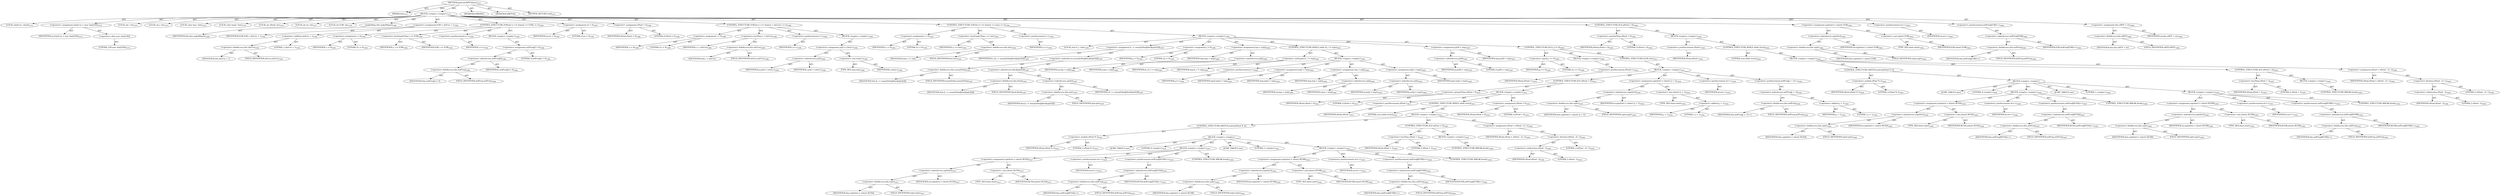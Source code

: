 digraph "generateMTFValues" {  
"111669149729" [label = <(METHOD,generateMTFValues)<SUB>1571</SUB>> ]
"115964117008" [label = <(PARAM,this)<SUB>1571</SUB>> ]
"25769804027" [label = <(BLOCK,&lt;empty&gt;,&lt;empty&gt;)<SUB>1571</SUB>> ]
"94489280636" [label = <(LOCAL,char[] yy: char[])<SUB>1572</SUB>> ]
"30064773012" [label = <(&lt;operator&gt;.assignment,char[] yy = new char[256])<SUB>1572</SUB>> ]
"68719478467" [label = <(IDENTIFIER,yy,char[] yy = new char[256])<SUB>1572</SUB>> ]
"30064773013" [label = <(&lt;operator&gt;.alloc,new char[256])> ]
"90194313705" [label = <(LITERAL,256,new char[256])<SUB>1572</SUB>> ]
"94489280637" [label = <(LOCAL,int i: int)<SUB>1573</SUB>> ]
"94489280638" [label = <(LOCAL,int j: int)<SUB>1573</SUB>> ]
"94489280639" [label = <(LOCAL,char tmp: char)<SUB>1574</SUB>> ]
"94489280640" [label = <(LOCAL,char tmp2: char)<SUB>1575</SUB>> ]
"94489280641" [label = <(LOCAL,int zPend: int)<SUB>1576</SUB>> ]
"94489280642" [label = <(LOCAL,int wr: int)<SUB>1577</SUB>> ]
"94489280643" [label = <(LOCAL,int EOB: int)<SUB>1578</SUB>> ]
"30064773014" [label = <(makeMaps,this.makeMaps())<SUB>1580</SUB>> ]
"68719476801" [label = <(IDENTIFIER,this,this.makeMaps())<SUB>1580</SUB>> ]
"30064773015" [label = <(&lt;operator&gt;.assignment,EOB = nInUse + 1)<SUB>1581</SUB>> ]
"68719478468" [label = <(IDENTIFIER,EOB,EOB = nInUse + 1)<SUB>1581</SUB>> ]
"30064773016" [label = <(&lt;operator&gt;.addition,nInUse + 1)<SUB>1581</SUB>> ]
"30064773017" [label = <(&lt;operator&gt;.fieldAccess,this.nInUse)<SUB>1581</SUB>> ]
"68719478469" [label = <(IDENTIFIER,this,nInUse + 1)> ]
"55834575233" [label = <(FIELD_IDENTIFIER,nInUse,nInUse)<SUB>1581</SUB>> ]
"90194313706" [label = <(LITERAL,1,nInUse + 1)<SUB>1581</SUB>> ]
"47244640489" [label = <(CONTROL_STRUCTURE,FOR,for (i = 0; Some(i &lt;= EOB); i++))<SUB>1583</SUB>> ]
"30064773018" [label = <(&lt;operator&gt;.assignment,i = 0)<SUB>1583</SUB>> ]
"68719478470" [label = <(IDENTIFIER,i,i = 0)<SUB>1583</SUB>> ]
"90194313707" [label = <(LITERAL,0,i = 0)<SUB>1583</SUB>> ]
"30064773019" [label = <(&lt;operator&gt;.lessEqualsThan,i &lt;= EOB)<SUB>1583</SUB>> ]
"68719478471" [label = <(IDENTIFIER,i,i &lt;= EOB)<SUB>1583</SUB>> ]
"68719478472" [label = <(IDENTIFIER,EOB,i &lt;= EOB)<SUB>1583</SUB>> ]
"30064773020" [label = <(&lt;operator&gt;.postIncrement,i++)<SUB>1583</SUB>> ]
"68719478473" [label = <(IDENTIFIER,i,i++)<SUB>1583</SUB>> ]
"25769804028" [label = <(BLOCK,&lt;empty&gt;,&lt;empty&gt;)<SUB>1583</SUB>> ]
"30064773021" [label = <(&lt;operator&gt;.assignment,mtfFreq[i] = 0)<SUB>1584</SUB>> ]
"30064773022" [label = <(&lt;operator&gt;.indexAccess,mtfFreq[i])<SUB>1584</SUB>> ]
"30064773023" [label = <(&lt;operator&gt;.fieldAccess,this.mtfFreq)<SUB>1584</SUB>> ]
"68719478474" [label = <(IDENTIFIER,this,mtfFreq[i] = 0)> ]
"55834575234" [label = <(FIELD_IDENTIFIER,mtfFreq,mtfFreq)<SUB>1584</SUB>> ]
"68719478475" [label = <(IDENTIFIER,i,mtfFreq[i] = 0)<SUB>1584</SUB>> ]
"90194313708" [label = <(LITERAL,0,mtfFreq[i] = 0)<SUB>1584</SUB>> ]
"30064773024" [label = <(&lt;operator&gt;.assignment,wr = 0)<SUB>1587</SUB>> ]
"68719478476" [label = <(IDENTIFIER,wr,wr = 0)<SUB>1587</SUB>> ]
"90194313709" [label = <(LITERAL,0,wr = 0)<SUB>1587</SUB>> ]
"30064773025" [label = <(&lt;operator&gt;.assignment,zPend = 0)<SUB>1588</SUB>> ]
"68719478477" [label = <(IDENTIFIER,zPend,zPend = 0)<SUB>1588</SUB>> ]
"90194313710" [label = <(LITERAL,0,zPend = 0)<SUB>1588</SUB>> ]
"47244640490" [label = <(CONTROL_STRUCTURE,FOR,for (i = 0; Some(i &lt; nInUse); i++))<SUB>1589</SUB>> ]
"30064773026" [label = <(&lt;operator&gt;.assignment,i = 0)<SUB>1589</SUB>> ]
"68719478478" [label = <(IDENTIFIER,i,i = 0)<SUB>1589</SUB>> ]
"90194313711" [label = <(LITERAL,0,i = 0)<SUB>1589</SUB>> ]
"30064773027" [label = <(&lt;operator&gt;.lessThan,i &lt; nInUse)<SUB>1589</SUB>> ]
"68719478479" [label = <(IDENTIFIER,i,i &lt; nInUse)<SUB>1589</SUB>> ]
"30064773028" [label = <(&lt;operator&gt;.fieldAccess,this.nInUse)<SUB>1589</SUB>> ]
"68719478480" [label = <(IDENTIFIER,this,i &lt; nInUse)> ]
"55834575235" [label = <(FIELD_IDENTIFIER,nInUse,nInUse)<SUB>1589</SUB>> ]
"30064773029" [label = <(&lt;operator&gt;.postIncrement,i++)<SUB>1589</SUB>> ]
"68719478481" [label = <(IDENTIFIER,i,i++)<SUB>1589</SUB>> ]
"25769804029" [label = <(BLOCK,&lt;empty&gt;,&lt;empty&gt;)<SUB>1589</SUB>> ]
"30064773030" [label = <(&lt;operator&gt;.assignment,yy[i] = (char) i)<SUB>1590</SUB>> ]
"30064773031" [label = <(&lt;operator&gt;.indexAccess,yy[i])<SUB>1590</SUB>> ]
"68719478482" [label = <(IDENTIFIER,yy,yy[i] = (char) i)<SUB>1590</SUB>> ]
"68719478483" [label = <(IDENTIFIER,i,yy[i] = (char) i)<SUB>1590</SUB>> ]
"30064773032" [label = <(&lt;operator&gt;.cast,(char) i)<SUB>1590</SUB>> ]
"180388626476" [label = <(TYPE_REF,char,char)<SUB>1590</SUB>> ]
"68719478484" [label = <(IDENTIFIER,i,(char) i)<SUB>1590</SUB>> ]
"47244640491" [label = <(CONTROL_STRUCTURE,FOR,for (i = 0; Some(i &lt;= last); i++))<SUB>1594</SUB>> ]
"30064773033" [label = <(&lt;operator&gt;.assignment,i = 0)<SUB>1594</SUB>> ]
"68719478485" [label = <(IDENTIFIER,i,i = 0)<SUB>1594</SUB>> ]
"90194313712" [label = <(LITERAL,0,i = 0)<SUB>1594</SUB>> ]
"30064773034" [label = <(&lt;operator&gt;.lessEqualsThan,i &lt;= last)<SUB>1594</SUB>> ]
"68719478486" [label = <(IDENTIFIER,i,i &lt;= last)<SUB>1594</SUB>> ]
"30064773035" [label = <(&lt;operator&gt;.fieldAccess,this.last)<SUB>1594</SUB>> ]
"68719478487" [label = <(IDENTIFIER,this,i &lt;= last)> ]
"55834575236" [label = <(FIELD_IDENTIFIER,last,last)<SUB>1594</SUB>> ]
"30064773036" [label = <(&lt;operator&gt;.postIncrement,i++)<SUB>1594</SUB>> ]
"68719478488" [label = <(IDENTIFIER,i,i++)<SUB>1594</SUB>> ]
"25769804030" [label = <(BLOCK,&lt;empty&gt;,&lt;empty&gt;)<SUB>1594</SUB>> ]
"94489280644" [label = <(LOCAL,char ll_i: char)<SUB>1595</SUB>> ]
"30064773037" [label = <(&lt;operator&gt;.assignment,ll_i = unseqToSeq[block[zptr[i]]])<SUB>1597</SUB>> ]
"68719478489" [label = <(IDENTIFIER,ll_i,ll_i = unseqToSeq[block[zptr[i]]])<SUB>1597</SUB>> ]
"30064773038" [label = <(&lt;operator&gt;.indexAccess,unseqToSeq[block[zptr[i]]])<SUB>1597</SUB>> ]
"30064773039" [label = <(&lt;operator&gt;.fieldAccess,this.unseqToSeq)<SUB>1597</SUB>> ]
"68719478490" [label = <(IDENTIFIER,this,ll_i = unseqToSeq[block[zptr[i]]])> ]
"55834575237" [label = <(FIELD_IDENTIFIER,unseqToSeq,unseqToSeq)<SUB>1597</SUB>> ]
"30064773040" [label = <(&lt;operator&gt;.indexAccess,block[zptr[i]])<SUB>1597</SUB>> ]
"30064773041" [label = <(&lt;operator&gt;.fieldAccess,this.block)<SUB>1597</SUB>> ]
"68719478491" [label = <(IDENTIFIER,this,ll_i = unseqToSeq[block[zptr[i]]])> ]
"55834575238" [label = <(FIELD_IDENTIFIER,block,block)<SUB>1597</SUB>> ]
"30064773042" [label = <(&lt;operator&gt;.indexAccess,zptr[i])<SUB>1597</SUB>> ]
"30064773043" [label = <(&lt;operator&gt;.fieldAccess,this.zptr)<SUB>1597</SUB>> ]
"68719478492" [label = <(IDENTIFIER,this,ll_i = unseqToSeq[block[zptr[i]]])> ]
"55834575239" [label = <(FIELD_IDENTIFIER,zptr,zptr)<SUB>1597</SUB>> ]
"68719478493" [label = <(IDENTIFIER,i,ll_i = unseqToSeq[block[zptr[i]]])<SUB>1597</SUB>> ]
"30064773044" [label = <(&lt;operator&gt;.assignment,j = 0)<SUB>1599</SUB>> ]
"68719478494" [label = <(IDENTIFIER,j,j = 0)<SUB>1599</SUB>> ]
"90194313713" [label = <(LITERAL,0,j = 0)<SUB>1599</SUB>> ]
"30064773045" [label = <(&lt;operator&gt;.assignment,tmp = yy[j])<SUB>1600</SUB>> ]
"68719478495" [label = <(IDENTIFIER,tmp,tmp = yy[j])<SUB>1600</SUB>> ]
"30064773046" [label = <(&lt;operator&gt;.indexAccess,yy[j])<SUB>1600</SUB>> ]
"68719478496" [label = <(IDENTIFIER,yy,tmp = yy[j])<SUB>1600</SUB>> ]
"68719478497" [label = <(IDENTIFIER,j,tmp = yy[j])<SUB>1600</SUB>> ]
"47244640492" [label = <(CONTROL_STRUCTURE,WHILE,while (ll_i != tmp))<SUB>1601</SUB>> ]
"30064773047" [label = <(&lt;operator&gt;.notEquals,ll_i != tmp)<SUB>1601</SUB>> ]
"68719478498" [label = <(IDENTIFIER,ll_i,ll_i != tmp)<SUB>1601</SUB>> ]
"68719478499" [label = <(IDENTIFIER,tmp,ll_i != tmp)<SUB>1601</SUB>> ]
"25769804031" [label = <(BLOCK,&lt;empty&gt;,&lt;empty&gt;)<SUB>1601</SUB>> ]
"30064773048" [label = <(&lt;operator&gt;.postIncrement,j++)<SUB>1602</SUB>> ]
"68719478500" [label = <(IDENTIFIER,j,j++)<SUB>1602</SUB>> ]
"30064773049" [label = <(&lt;operator&gt;.assignment,tmp2 = tmp)<SUB>1603</SUB>> ]
"68719478501" [label = <(IDENTIFIER,tmp2,tmp2 = tmp)<SUB>1603</SUB>> ]
"68719478502" [label = <(IDENTIFIER,tmp,tmp2 = tmp)<SUB>1603</SUB>> ]
"30064773050" [label = <(&lt;operator&gt;.assignment,tmp = yy[j])<SUB>1604</SUB>> ]
"68719478503" [label = <(IDENTIFIER,tmp,tmp = yy[j])<SUB>1604</SUB>> ]
"30064773051" [label = <(&lt;operator&gt;.indexAccess,yy[j])<SUB>1604</SUB>> ]
"68719478504" [label = <(IDENTIFIER,yy,tmp = yy[j])<SUB>1604</SUB>> ]
"68719478505" [label = <(IDENTIFIER,j,tmp = yy[j])<SUB>1604</SUB>> ]
"30064773052" [label = <(&lt;operator&gt;.assignment,yy[j] = tmp2)<SUB>1605</SUB>> ]
"30064773053" [label = <(&lt;operator&gt;.indexAccess,yy[j])<SUB>1605</SUB>> ]
"68719478506" [label = <(IDENTIFIER,yy,yy[j] = tmp2)<SUB>1605</SUB>> ]
"68719478507" [label = <(IDENTIFIER,j,yy[j] = tmp2)<SUB>1605</SUB>> ]
"68719478508" [label = <(IDENTIFIER,tmp2,yy[j] = tmp2)<SUB>1605</SUB>> ]
"30064773054" [label = <(&lt;operator&gt;.assignment,yy[0] = tmp)<SUB>1607</SUB>> ]
"30064773055" [label = <(&lt;operator&gt;.indexAccess,yy[0])<SUB>1607</SUB>> ]
"68719478509" [label = <(IDENTIFIER,yy,yy[0] = tmp)<SUB>1607</SUB>> ]
"90194313714" [label = <(LITERAL,0,yy[0] = tmp)<SUB>1607</SUB>> ]
"68719478510" [label = <(IDENTIFIER,tmp,yy[0] = tmp)<SUB>1607</SUB>> ]
"47244640493" [label = <(CONTROL_STRUCTURE,IF,if (j == 0))<SUB>1609</SUB>> ]
"30064773056" [label = <(&lt;operator&gt;.equals,j == 0)<SUB>1609</SUB>> ]
"68719478511" [label = <(IDENTIFIER,j,j == 0)<SUB>1609</SUB>> ]
"90194313715" [label = <(LITERAL,0,j == 0)<SUB>1609</SUB>> ]
"25769804032" [label = <(BLOCK,&lt;empty&gt;,&lt;empty&gt;)<SUB>1609</SUB>> ]
"30064773057" [label = <(&lt;operator&gt;.postIncrement,zPend++)<SUB>1610</SUB>> ]
"68719478512" [label = <(IDENTIFIER,zPend,zPend++)<SUB>1610</SUB>> ]
"47244640494" [label = <(CONTROL_STRUCTURE,ELSE,else)<SUB>1611</SUB>> ]
"25769804033" [label = <(BLOCK,&lt;empty&gt;,&lt;empty&gt;)<SUB>1611</SUB>> ]
"47244640495" [label = <(CONTROL_STRUCTURE,IF,if (zPend &gt; 0))<SUB>1612</SUB>> ]
"30064773058" [label = <(&lt;operator&gt;.greaterThan,zPend &gt; 0)<SUB>1612</SUB>> ]
"68719478513" [label = <(IDENTIFIER,zPend,zPend &gt; 0)<SUB>1612</SUB>> ]
"90194313716" [label = <(LITERAL,0,zPend &gt; 0)<SUB>1612</SUB>> ]
"25769804034" [label = <(BLOCK,&lt;empty&gt;,&lt;empty&gt;)<SUB>1612</SUB>> ]
"30064773059" [label = <(&lt;operator&gt;.postDecrement,zPend--)<SUB>1613</SUB>> ]
"68719478514" [label = <(IDENTIFIER,zPend,zPend--)<SUB>1613</SUB>> ]
"47244640496" [label = <(CONTROL_STRUCTURE,WHILE,while (true))<SUB>1614</SUB>> ]
"90194313717" [label = <(LITERAL,true,while (true))<SUB>1614</SUB>> ]
"25769804035" [label = <(BLOCK,&lt;empty&gt;,&lt;empty&gt;)<SUB>1614</SUB>> ]
"47244640497" [label = <(CONTROL_STRUCTURE,SWITCH,switch(zPend % 2))> ]
"30064773060" [label = <(&lt;operator&gt;.modulo,zPend % 2)<SUB>1615</SUB>> ]
"68719478515" [label = <(IDENTIFIER,zPend,zPend % 2)<SUB>1615</SUB>> ]
"90194313718" [label = <(LITERAL,2,zPend % 2)<SUB>1615</SUB>> ]
"25769804036" [label = <(BLOCK,&lt;empty&gt;,&lt;empty&gt;)> ]
"81604378628" [label = <(JUMP_TARGET,case)> ]
"90194313719" [label = <(LITERAL,0,&lt;empty&gt;)<SUB>1616</SUB>> ]
"25769804037" [label = <(BLOCK,&lt;empty&gt;,&lt;empty&gt;)<SUB>1617</SUB>> ]
"30064773061" [label = <(&lt;operator&gt;.assignment,szptr[wr] = (short) RUNA)<SUB>1617</SUB>> ]
"30064773062" [label = <(&lt;operator&gt;.indexAccess,szptr[wr])<SUB>1617</SUB>> ]
"30064773063" [label = <(&lt;operator&gt;.fieldAccess,this.szptr)<SUB>1617</SUB>> ]
"68719478516" [label = <(IDENTIFIER,this,szptr[wr] = (short) RUNA)> ]
"55834575240" [label = <(FIELD_IDENTIFIER,szptr,szptr)<SUB>1617</SUB>> ]
"68719478517" [label = <(IDENTIFIER,wr,szptr[wr] = (short) RUNA)<SUB>1617</SUB>> ]
"30064773064" [label = <(&lt;operator&gt;.cast,(short) RUNA)<SUB>1617</SUB>> ]
"180388626477" [label = <(TYPE_REF,short,short)<SUB>1617</SUB>> ]
"68719478518" [label = <(IDENTIFIER,RUNA,(short) RUNA)<SUB>1617</SUB>> ]
"30064773065" [label = <(&lt;operator&gt;.postIncrement,wr++)<SUB>1618</SUB>> ]
"68719478519" [label = <(IDENTIFIER,wr,wr++)<SUB>1618</SUB>> ]
"30064773066" [label = <(&lt;operator&gt;.postIncrement,mtfFreq[RUNA]++)<SUB>1619</SUB>> ]
"30064773067" [label = <(&lt;operator&gt;.indexAccess,mtfFreq[RUNA])<SUB>1619</SUB>> ]
"30064773068" [label = <(&lt;operator&gt;.fieldAccess,this.mtfFreq)<SUB>1619</SUB>> ]
"68719478520" [label = <(IDENTIFIER,this,mtfFreq[RUNA]++)> ]
"55834575241" [label = <(FIELD_IDENTIFIER,mtfFreq,mtfFreq)<SUB>1619</SUB>> ]
"68719478521" [label = <(IDENTIFIER,RUNA,mtfFreq[RUNA]++)<SUB>1619</SUB>> ]
"47244640498" [label = <(CONTROL_STRUCTURE,BREAK,break;)<SUB>1620</SUB>> ]
"81604378629" [label = <(JUMP_TARGET,case)> ]
"90194313720" [label = <(LITERAL,1,&lt;empty&gt;)<SUB>1621</SUB>> ]
"25769804038" [label = <(BLOCK,&lt;empty&gt;,&lt;empty&gt;)<SUB>1622</SUB>> ]
"30064773069" [label = <(&lt;operator&gt;.assignment,szptr[wr] = (short) RUNB)<SUB>1622</SUB>> ]
"30064773070" [label = <(&lt;operator&gt;.indexAccess,szptr[wr])<SUB>1622</SUB>> ]
"30064773071" [label = <(&lt;operator&gt;.fieldAccess,this.szptr)<SUB>1622</SUB>> ]
"68719478522" [label = <(IDENTIFIER,this,szptr[wr] = (short) RUNB)> ]
"55834575242" [label = <(FIELD_IDENTIFIER,szptr,szptr)<SUB>1622</SUB>> ]
"68719478523" [label = <(IDENTIFIER,wr,szptr[wr] = (short) RUNB)<SUB>1622</SUB>> ]
"30064773072" [label = <(&lt;operator&gt;.cast,(short) RUNB)<SUB>1622</SUB>> ]
"180388626478" [label = <(TYPE_REF,short,short)<SUB>1622</SUB>> ]
"68719478524" [label = <(IDENTIFIER,RUNB,(short) RUNB)<SUB>1622</SUB>> ]
"30064773073" [label = <(&lt;operator&gt;.postIncrement,wr++)<SUB>1623</SUB>> ]
"68719478525" [label = <(IDENTIFIER,wr,wr++)<SUB>1623</SUB>> ]
"30064773074" [label = <(&lt;operator&gt;.postIncrement,mtfFreq[RUNB]++)<SUB>1624</SUB>> ]
"30064773075" [label = <(&lt;operator&gt;.indexAccess,mtfFreq[RUNB])<SUB>1624</SUB>> ]
"30064773076" [label = <(&lt;operator&gt;.fieldAccess,this.mtfFreq)<SUB>1624</SUB>> ]
"68719478526" [label = <(IDENTIFIER,this,mtfFreq[RUNB]++)> ]
"55834575243" [label = <(FIELD_IDENTIFIER,mtfFreq,mtfFreq)<SUB>1624</SUB>> ]
"68719478527" [label = <(IDENTIFIER,RUNB,mtfFreq[RUNB]++)<SUB>1624</SUB>> ]
"47244640499" [label = <(CONTROL_STRUCTURE,BREAK,break;)<SUB>1625</SUB>> ]
"47244640500" [label = <(CONTROL_STRUCTURE,IF,if (zPend &lt; 2))<SUB>1627</SUB>> ]
"30064773077" [label = <(&lt;operator&gt;.lessThan,zPend &lt; 2)<SUB>1627</SUB>> ]
"68719478528" [label = <(IDENTIFIER,zPend,zPend &lt; 2)<SUB>1627</SUB>> ]
"90194313721" [label = <(LITERAL,2,zPend &lt; 2)<SUB>1627</SUB>> ]
"25769804039" [label = <(BLOCK,&lt;empty&gt;,&lt;empty&gt;)<SUB>1627</SUB>> ]
"47244640501" [label = <(CONTROL_STRUCTURE,BREAK,break;)<SUB>1628</SUB>> ]
"30064773078" [label = <(&lt;operator&gt;.assignment,zPend = (zPend - 2) / 2)<SUB>1630</SUB>> ]
"68719478529" [label = <(IDENTIFIER,zPend,zPend = (zPend - 2) / 2)<SUB>1630</SUB>> ]
"30064773079" [label = <(&lt;operator&gt;.division,(zPend - 2) / 2)<SUB>1630</SUB>> ]
"30064773080" [label = <(&lt;operator&gt;.subtraction,zPend - 2)<SUB>1630</SUB>> ]
"68719478530" [label = <(IDENTIFIER,zPend,zPend - 2)<SUB>1630</SUB>> ]
"90194313722" [label = <(LITERAL,2,zPend - 2)<SUB>1630</SUB>> ]
"90194313723" [label = <(LITERAL,2,(zPend - 2) / 2)<SUB>1630</SUB>> ]
"30064773081" [label = <(&lt;operator&gt;.assignment,zPend = 0)<SUB>1632</SUB>> ]
"68719478531" [label = <(IDENTIFIER,zPend,zPend = 0)<SUB>1632</SUB>> ]
"90194313724" [label = <(LITERAL,0,zPend = 0)<SUB>1632</SUB>> ]
"30064773082" [label = <(&lt;operator&gt;.assignment,szptr[wr] = (short) (j + 1))<SUB>1634</SUB>> ]
"30064773083" [label = <(&lt;operator&gt;.indexAccess,szptr[wr])<SUB>1634</SUB>> ]
"30064773084" [label = <(&lt;operator&gt;.fieldAccess,this.szptr)<SUB>1634</SUB>> ]
"68719478532" [label = <(IDENTIFIER,this,szptr[wr] = (short) (j + 1))> ]
"55834575244" [label = <(FIELD_IDENTIFIER,szptr,szptr)<SUB>1634</SUB>> ]
"68719478533" [label = <(IDENTIFIER,wr,szptr[wr] = (short) (j + 1))<SUB>1634</SUB>> ]
"30064773085" [label = <(&lt;operator&gt;.cast,(short) (j + 1))<SUB>1634</SUB>> ]
"180388626479" [label = <(TYPE_REF,short,short)<SUB>1634</SUB>> ]
"30064773086" [label = <(&lt;operator&gt;.addition,j + 1)<SUB>1634</SUB>> ]
"68719478534" [label = <(IDENTIFIER,j,j + 1)<SUB>1634</SUB>> ]
"90194313725" [label = <(LITERAL,1,j + 1)<SUB>1634</SUB>> ]
"30064773087" [label = <(&lt;operator&gt;.postIncrement,wr++)<SUB>1635</SUB>> ]
"68719478535" [label = <(IDENTIFIER,wr,wr++)<SUB>1635</SUB>> ]
"30064773088" [label = <(&lt;operator&gt;.postIncrement,mtfFreq[j + 1]++)<SUB>1636</SUB>> ]
"30064773089" [label = <(&lt;operator&gt;.indexAccess,mtfFreq[j + 1])<SUB>1636</SUB>> ]
"30064773090" [label = <(&lt;operator&gt;.fieldAccess,this.mtfFreq)<SUB>1636</SUB>> ]
"68719478536" [label = <(IDENTIFIER,this,mtfFreq[j + 1]++)> ]
"55834575245" [label = <(FIELD_IDENTIFIER,mtfFreq,mtfFreq)<SUB>1636</SUB>> ]
"30064773091" [label = <(&lt;operator&gt;.addition,j + 1)<SUB>1636</SUB>> ]
"68719478537" [label = <(IDENTIFIER,j,j + 1)<SUB>1636</SUB>> ]
"90194313726" [label = <(LITERAL,1,j + 1)<SUB>1636</SUB>> ]
"47244640502" [label = <(CONTROL_STRUCTURE,IF,if (zPend &gt; 0))<SUB>1640</SUB>> ]
"30064773092" [label = <(&lt;operator&gt;.greaterThan,zPend &gt; 0)<SUB>1640</SUB>> ]
"68719478538" [label = <(IDENTIFIER,zPend,zPend &gt; 0)<SUB>1640</SUB>> ]
"90194313727" [label = <(LITERAL,0,zPend &gt; 0)<SUB>1640</SUB>> ]
"25769804040" [label = <(BLOCK,&lt;empty&gt;,&lt;empty&gt;)<SUB>1640</SUB>> ]
"30064773093" [label = <(&lt;operator&gt;.postDecrement,zPend--)<SUB>1641</SUB>> ]
"68719478539" [label = <(IDENTIFIER,zPend,zPend--)<SUB>1641</SUB>> ]
"47244640503" [label = <(CONTROL_STRUCTURE,WHILE,while (true))<SUB>1642</SUB>> ]
"90194313728" [label = <(LITERAL,true,while (true))<SUB>1642</SUB>> ]
"25769804041" [label = <(BLOCK,&lt;empty&gt;,&lt;empty&gt;)<SUB>1642</SUB>> ]
"47244640504" [label = <(CONTROL_STRUCTURE,SWITCH,switch(zPend % 2))> ]
"30064773094" [label = <(&lt;operator&gt;.modulo,zPend % 2)<SUB>1643</SUB>> ]
"68719478540" [label = <(IDENTIFIER,zPend,zPend % 2)<SUB>1643</SUB>> ]
"90194313729" [label = <(LITERAL,2,zPend % 2)<SUB>1643</SUB>> ]
"25769804042" [label = <(BLOCK,&lt;empty&gt;,&lt;empty&gt;)> ]
"81604378630" [label = <(JUMP_TARGET,case)> ]
"90194313730" [label = <(LITERAL,0,&lt;empty&gt;)<SUB>1644</SUB>> ]
"25769804043" [label = <(BLOCK,&lt;empty&gt;,&lt;empty&gt;)<SUB>1645</SUB>> ]
"30064773095" [label = <(&lt;operator&gt;.assignment,szptr[wr] = (short) RUNA)<SUB>1645</SUB>> ]
"30064773096" [label = <(&lt;operator&gt;.indexAccess,szptr[wr])<SUB>1645</SUB>> ]
"30064773097" [label = <(&lt;operator&gt;.fieldAccess,this.szptr)<SUB>1645</SUB>> ]
"68719478541" [label = <(IDENTIFIER,this,szptr[wr] = (short) RUNA)> ]
"55834575246" [label = <(FIELD_IDENTIFIER,szptr,szptr)<SUB>1645</SUB>> ]
"68719478542" [label = <(IDENTIFIER,wr,szptr[wr] = (short) RUNA)<SUB>1645</SUB>> ]
"30064773098" [label = <(&lt;operator&gt;.cast,(short) RUNA)<SUB>1645</SUB>> ]
"180388626480" [label = <(TYPE_REF,short,short)<SUB>1645</SUB>> ]
"68719478543" [label = <(IDENTIFIER,RUNA,(short) RUNA)<SUB>1645</SUB>> ]
"30064773099" [label = <(&lt;operator&gt;.postIncrement,wr++)<SUB>1646</SUB>> ]
"68719478544" [label = <(IDENTIFIER,wr,wr++)<SUB>1646</SUB>> ]
"30064773100" [label = <(&lt;operator&gt;.postIncrement,mtfFreq[RUNA]++)<SUB>1647</SUB>> ]
"30064773101" [label = <(&lt;operator&gt;.indexAccess,mtfFreq[RUNA])<SUB>1647</SUB>> ]
"30064773102" [label = <(&lt;operator&gt;.fieldAccess,this.mtfFreq)<SUB>1647</SUB>> ]
"68719478545" [label = <(IDENTIFIER,this,mtfFreq[RUNA]++)> ]
"55834575247" [label = <(FIELD_IDENTIFIER,mtfFreq,mtfFreq)<SUB>1647</SUB>> ]
"68719478546" [label = <(IDENTIFIER,RUNA,mtfFreq[RUNA]++)<SUB>1647</SUB>> ]
"47244640505" [label = <(CONTROL_STRUCTURE,BREAK,break;)<SUB>1648</SUB>> ]
"81604378631" [label = <(JUMP_TARGET,case)> ]
"90194313731" [label = <(LITERAL,1,&lt;empty&gt;)<SUB>1649</SUB>> ]
"25769804044" [label = <(BLOCK,&lt;empty&gt;,&lt;empty&gt;)<SUB>1650</SUB>> ]
"30064773103" [label = <(&lt;operator&gt;.assignment,szptr[wr] = (short) RUNB)<SUB>1650</SUB>> ]
"30064773104" [label = <(&lt;operator&gt;.indexAccess,szptr[wr])<SUB>1650</SUB>> ]
"30064773105" [label = <(&lt;operator&gt;.fieldAccess,this.szptr)<SUB>1650</SUB>> ]
"68719478547" [label = <(IDENTIFIER,this,szptr[wr] = (short) RUNB)> ]
"55834575248" [label = <(FIELD_IDENTIFIER,szptr,szptr)<SUB>1650</SUB>> ]
"68719478548" [label = <(IDENTIFIER,wr,szptr[wr] = (short) RUNB)<SUB>1650</SUB>> ]
"30064773106" [label = <(&lt;operator&gt;.cast,(short) RUNB)<SUB>1650</SUB>> ]
"180388626481" [label = <(TYPE_REF,short,short)<SUB>1650</SUB>> ]
"68719478549" [label = <(IDENTIFIER,RUNB,(short) RUNB)<SUB>1650</SUB>> ]
"30064773107" [label = <(&lt;operator&gt;.postIncrement,wr++)<SUB>1651</SUB>> ]
"68719478550" [label = <(IDENTIFIER,wr,wr++)<SUB>1651</SUB>> ]
"30064773108" [label = <(&lt;operator&gt;.postIncrement,mtfFreq[RUNB]++)<SUB>1652</SUB>> ]
"30064773109" [label = <(&lt;operator&gt;.indexAccess,mtfFreq[RUNB])<SUB>1652</SUB>> ]
"30064773110" [label = <(&lt;operator&gt;.fieldAccess,this.mtfFreq)<SUB>1652</SUB>> ]
"68719478551" [label = <(IDENTIFIER,this,mtfFreq[RUNB]++)> ]
"55834575249" [label = <(FIELD_IDENTIFIER,mtfFreq,mtfFreq)<SUB>1652</SUB>> ]
"68719478552" [label = <(IDENTIFIER,RUNB,mtfFreq[RUNB]++)<SUB>1652</SUB>> ]
"47244640506" [label = <(CONTROL_STRUCTURE,BREAK,break;)<SUB>1653</SUB>> ]
"47244640507" [label = <(CONTROL_STRUCTURE,IF,if (zPend &lt; 2))<SUB>1655</SUB>> ]
"30064773111" [label = <(&lt;operator&gt;.lessThan,zPend &lt; 2)<SUB>1655</SUB>> ]
"68719478553" [label = <(IDENTIFIER,zPend,zPend &lt; 2)<SUB>1655</SUB>> ]
"90194313732" [label = <(LITERAL,2,zPend &lt; 2)<SUB>1655</SUB>> ]
"25769804045" [label = <(BLOCK,&lt;empty&gt;,&lt;empty&gt;)<SUB>1655</SUB>> ]
"47244640508" [label = <(CONTROL_STRUCTURE,BREAK,break;)<SUB>1656</SUB>> ]
"30064773112" [label = <(&lt;operator&gt;.assignment,zPend = (zPend - 2) / 2)<SUB>1658</SUB>> ]
"68719478554" [label = <(IDENTIFIER,zPend,zPend = (zPend - 2) / 2)<SUB>1658</SUB>> ]
"30064773113" [label = <(&lt;operator&gt;.division,(zPend - 2) / 2)<SUB>1658</SUB>> ]
"30064773114" [label = <(&lt;operator&gt;.subtraction,zPend - 2)<SUB>1658</SUB>> ]
"68719478555" [label = <(IDENTIFIER,zPend,zPend - 2)<SUB>1658</SUB>> ]
"90194313733" [label = <(LITERAL,2,zPend - 2)<SUB>1658</SUB>> ]
"90194313734" [label = <(LITERAL,2,(zPend - 2) / 2)<SUB>1658</SUB>> ]
"30064773115" [label = <(&lt;operator&gt;.assignment,szptr[wr] = (short) EOB)<SUB>1662</SUB>> ]
"30064773116" [label = <(&lt;operator&gt;.indexAccess,szptr[wr])<SUB>1662</SUB>> ]
"30064773117" [label = <(&lt;operator&gt;.fieldAccess,this.szptr)<SUB>1662</SUB>> ]
"68719478556" [label = <(IDENTIFIER,this,szptr[wr] = (short) EOB)> ]
"55834575250" [label = <(FIELD_IDENTIFIER,szptr,szptr)<SUB>1662</SUB>> ]
"68719478557" [label = <(IDENTIFIER,wr,szptr[wr] = (short) EOB)<SUB>1662</SUB>> ]
"30064773118" [label = <(&lt;operator&gt;.cast,(short) EOB)<SUB>1662</SUB>> ]
"180388626482" [label = <(TYPE_REF,short,short)<SUB>1662</SUB>> ]
"68719478558" [label = <(IDENTIFIER,EOB,(short) EOB)<SUB>1662</SUB>> ]
"30064773119" [label = <(&lt;operator&gt;.postIncrement,wr++)<SUB>1663</SUB>> ]
"68719478559" [label = <(IDENTIFIER,wr,wr++)<SUB>1663</SUB>> ]
"30064773120" [label = <(&lt;operator&gt;.postIncrement,mtfFreq[EOB]++)<SUB>1664</SUB>> ]
"30064773121" [label = <(&lt;operator&gt;.indexAccess,mtfFreq[EOB])<SUB>1664</SUB>> ]
"30064773122" [label = <(&lt;operator&gt;.fieldAccess,this.mtfFreq)<SUB>1664</SUB>> ]
"68719478560" [label = <(IDENTIFIER,this,mtfFreq[EOB]++)> ]
"55834575251" [label = <(FIELD_IDENTIFIER,mtfFreq,mtfFreq)<SUB>1664</SUB>> ]
"68719478561" [label = <(IDENTIFIER,EOB,mtfFreq[EOB]++)<SUB>1664</SUB>> ]
"30064773123" [label = <(&lt;operator&gt;.assignment,this.nMTF = wr)<SUB>1666</SUB>> ]
"30064773124" [label = <(&lt;operator&gt;.fieldAccess,this.nMTF)<SUB>1666</SUB>> ]
"68719478562" [label = <(IDENTIFIER,this,this.nMTF = wr)> ]
"55834575252" [label = <(FIELD_IDENTIFIER,nMTF,nMTF)<SUB>1666</SUB>> ]
"68719478563" [label = <(IDENTIFIER,wr,this.nMTF = wr)<SUB>1666</SUB>> ]
"133143986282" [label = <(MODIFIER,PRIVATE)> ]
"133143986283" [label = <(MODIFIER,VIRTUAL)> ]
"128849018913" [label = <(METHOD_RETURN,void)<SUB>1571</SUB>> ]
  "111669149729" -> "115964117008"  [ label = "AST: "] 
  "111669149729" -> "25769804027"  [ label = "AST: "] 
  "111669149729" -> "133143986282"  [ label = "AST: "] 
  "111669149729" -> "133143986283"  [ label = "AST: "] 
  "111669149729" -> "128849018913"  [ label = "AST: "] 
  "25769804027" -> "94489280636"  [ label = "AST: "] 
  "25769804027" -> "30064773012"  [ label = "AST: "] 
  "25769804027" -> "94489280637"  [ label = "AST: "] 
  "25769804027" -> "94489280638"  [ label = "AST: "] 
  "25769804027" -> "94489280639"  [ label = "AST: "] 
  "25769804027" -> "94489280640"  [ label = "AST: "] 
  "25769804027" -> "94489280641"  [ label = "AST: "] 
  "25769804027" -> "94489280642"  [ label = "AST: "] 
  "25769804027" -> "94489280643"  [ label = "AST: "] 
  "25769804027" -> "30064773014"  [ label = "AST: "] 
  "25769804027" -> "30064773015"  [ label = "AST: "] 
  "25769804027" -> "47244640489"  [ label = "AST: "] 
  "25769804027" -> "30064773024"  [ label = "AST: "] 
  "25769804027" -> "30064773025"  [ label = "AST: "] 
  "25769804027" -> "47244640490"  [ label = "AST: "] 
  "25769804027" -> "47244640491"  [ label = "AST: "] 
  "25769804027" -> "47244640502"  [ label = "AST: "] 
  "25769804027" -> "30064773115"  [ label = "AST: "] 
  "25769804027" -> "30064773119"  [ label = "AST: "] 
  "25769804027" -> "30064773120"  [ label = "AST: "] 
  "25769804027" -> "30064773123"  [ label = "AST: "] 
  "30064773012" -> "68719478467"  [ label = "AST: "] 
  "30064773012" -> "30064773013"  [ label = "AST: "] 
  "30064773013" -> "90194313705"  [ label = "AST: "] 
  "30064773014" -> "68719476801"  [ label = "AST: "] 
  "30064773015" -> "68719478468"  [ label = "AST: "] 
  "30064773015" -> "30064773016"  [ label = "AST: "] 
  "30064773016" -> "30064773017"  [ label = "AST: "] 
  "30064773016" -> "90194313706"  [ label = "AST: "] 
  "30064773017" -> "68719478469"  [ label = "AST: "] 
  "30064773017" -> "55834575233"  [ label = "AST: "] 
  "47244640489" -> "30064773018"  [ label = "AST: "] 
  "47244640489" -> "30064773019"  [ label = "AST: "] 
  "47244640489" -> "30064773020"  [ label = "AST: "] 
  "47244640489" -> "25769804028"  [ label = "AST: "] 
  "30064773018" -> "68719478470"  [ label = "AST: "] 
  "30064773018" -> "90194313707"  [ label = "AST: "] 
  "30064773019" -> "68719478471"  [ label = "AST: "] 
  "30064773019" -> "68719478472"  [ label = "AST: "] 
  "30064773020" -> "68719478473"  [ label = "AST: "] 
  "25769804028" -> "30064773021"  [ label = "AST: "] 
  "30064773021" -> "30064773022"  [ label = "AST: "] 
  "30064773021" -> "90194313708"  [ label = "AST: "] 
  "30064773022" -> "30064773023"  [ label = "AST: "] 
  "30064773022" -> "68719478475"  [ label = "AST: "] 
  "30064773023" -> "68719478474"  [ label = "AST: "] 
  "30064773023" -> "55834575234"  [ label = "AST: "] 
  "30064773024" -> "68719478476"  [ label = "AST: "] 
  "30064773024" -> "90194313709"  [ label = "AST: "] 
  "30064773025" -> "68719478477"  [ label = "AST: "] 
  "30064773025" -> "90194313710"  [ label = "AST: "] 
  "47244640490" -> "30064773026"  [ label = "AST: "] 
  "47244640490" -> "30064773027"  [ label = "AST: "] 
  "47244640490" -> "30064773029"  [ label = "AST: "] 
  "47244640490" -> "25769804029"  [ label = "AST: "] 
  "30064773026" -> "68719478478"  [ label = "AST: "] 
  "30064773026" -> "90194313711"  [ label = "AST: "] 
  "30064773027" -> "68719478479"  [ label = "AST: "] 
  "30064773027" -> "30064773028"  [ label = "AST: "] 
  "30064773028" -> "68719478480"  [ label = "AST: "] 
  "30064773028" -> "55834575235"  [ label = "AST: "] 
  "30064773029" -> "68719478481"  [ label = "AST: "] 
  "25769804029" -> "30064773030"  [ label = "AST: "] 
  "30064773030" -> "30064773031"  [ label = "AST: "] 
  "30064773030" -> "30064773032"  [ label = "AST: "] 
  "30064773031" -> "68719478482"  [ label = "AST: "] 
  "30064773031" -> "68719478483"  [ label = "AST: "] 
  "30064773032" -> "180388626476"  [ label = "AST: "] 
  "30064773032" -> "68719478484"  [ label = "AST: "] 
  "47244640491" -> "30064773033"  [ label = "AST: "] 
  "47244640491" -> "30064773034"  [ label = "AST: "] 
  "47244640491" -> "30064773036"  [ label = "AST: "] 
  "47244640491" -> "25769804030"  [ label = "AST: "] 
  "30064773033" -> "68719478485"  [ label = "AST: "] 
  "30064773033" -> "90194313712"  [ label = "AST: "] 
  "30064773034" -> "68719478486"  [ label = "AST: "] 
  "30064773034" -> "30064773035"  [ label = "AST: "] 
  "30064773035" -> "68719478487"  [ label = "AST: "] 
  "30064773035" -> "55834575236"  [ label = "AST: "] 
  "30064773036" -> "68719478488"  [ label = "AST: "] 
  "25769804030" -> "94489280644"  [ label = "AST: "] 
  "25769804030" -> "30064773037"  [ label = "AST: "] 
  "25769804030" -> "30064773044"  [ label = "AST: "] 
  "25769804030" -> "30064773045"  [ label = "AST: "] 
  "25769804030" -> "47244640492"  [ label = "AST: "] 
  "25769804030" -> "30064773054"  [ label = "AST: "] 
  "25769804030" -> "47244640493"  [ label = "AST: "] 
  "30064773037" -> "68719478489"  [ label = "AST: "] 
  "30064773037" -> "30064773038"  [ label = "AST: "] 
  "30064773038" -> "30064773039"  [ label = "AST: "] 
  "30064773038" -> "30064773040"  [ label = "AST: "] 
  "30064773039" -> "68719478490"  [ label = "AST: "] 
  "30064773039" -> "55834575237"  [ label = "AST: "] 
  "30064773040" -> "30064773041"  [ label = "AST: "] 
  "30064773040" -> "30064773042"  [ label = "AST: "] 
  "30064773041" -> "68719478491"  [ label = "AST: "] 
  "30064773041" -> "55834575238"  [ label = "AST: "] 
  "30064773042" -> "30064773043"  [ label = "AST: "] 
  "30064773042" -> "68719478493"  [ label = "AST: "] 
  "30064773043" -> "68719478492"  [ label = "AST: "] 
  "30064773043" -> "55834575239"  [ label = "AST: "] 
  "30064773044" -> "68719478494"  [ label = "AST: "] 
  "30064773044" -> "90194313713"  [ label = "AST: "] 
  "30064773045" -> "68719478495"  [ label = "AST: "] 
  "30064773045" -> "30064773046"  [ label = "AST: "] 
  "30064773046" -> "68719478496"  [ label = "AST: "] 
  "30064773046" -> "68719478497"  [ label = "AST: "] 
  "47244640492" -> "30064773047"  [ label = "AST: "] 
  "47244640492" -> "25769804031"  [ label = "AST: "] 
  "30064773047" -> "68719478498"  [ label = "AST: "] 
  "30064773047" -> "68719478499"  [ label = "AST: "] 
  "25769804031" -> "30064773048"  [ label = "AST: "] 
  "25769804031" -> "30064773049"  [ label = "AST: "] 
  "25769804031" -> "30064773050"  [ label = "AST: "] 
  "25769804031" -> "30064773052"  [ label = "AST: "] 
  "30064773048" -> "68719478500"  [ label = "AST: "] 
  "30064773049" -> "68719478501"  [ label = "AST: "] 
  "30064773049" -> "68719478502"  [ label = "AST: "] 
  "30064773050" -> "68719478503"  [ label = "AST: "] 
  "30064773050" -> "30064773051"  [ label = "AST: "] 
  "30064773051" -> "68719478504"  [ label = "AST: "] 
  "30064773051" -> "68719478505"  [ label = "AST: "] 
  "30064773052" -> "30064773053"  [ label = "AST: "] 
  "30064773052" -> "68719478508"  [ label = "AST: "] 
  "30064773053" -> "68719478506"  [ label = "AST: "] 
  "30064773053" -> "68719478507"  [ label = "AST: "] 
  "30064773054" -> "30064773055"  [ label = "AST: "] 
  "30064773054" -> "68719478510"  [ label = "AST: "] 
  "30064773055" -> "68719478509"  [ label = "AST: "] 
  "30064773055" -> "90194313714"  [ label = "AST: "] 
  "47244640493" -> "30064773056"  [ label = "AST: "] 
  "47244640493" -> "25769804032"  [ label = "AST: "] 
  "47244640493" -> "47244640494"  [ label = "AST: "] 
  "30064773056" -> "68719478511"  [ label = "AST: "] 
  "30064773056" -> "90194313715"  [ label = "AST: "] 
  "25769804032" -> "30064773057"  [ label = "AST: "] 
  "30064773057" -> "68719478512"  [ label = "AST: "] 
  "47244640494" -> "25769804033"  [ label = "AST: "] 
  "25769804033" -> "47244640495"  [ label = "AST: "] 
  "25769804033" -> "30064773082"  [ label = "AST: "] 
  "25769804033" -> "30064773087"  [ label = "AST: "] 
  "25769804033" -> "30064773088"  [ label = "AST: "] 
  "47244640495" -> "30064773058"  [ label = "AST: "] 
  "47244640495" -> "25769804034"  [ label = "AST: "] 
  "30064773058" -> "68719478513"  [ label = "AST: "] 
  "30064773058" -> "90194313716"  [ label = "AST: "] 
  "25769804034" -> "30064773059"  [ label = "AST: "] 
  "25769804034" -> "47244640496"  [ label = "AST: "] 
  "25769804034" -> "30064773081"  [ label = "AST: "] 
  "30064773059" -> "68719478514"  [ label = "AST: "] 
  "47244640496" -> "90194313717"  [ label = "AST: "] 
  "47244640496" -> "25769804035"  [ label = "AST: "] 
  "25769804035" -> "47244640497"  [ label = "AST: "] 
  "25769804035" -> "47244640500"  [ label = "AST: "] 
  "25769804035" -> "30064773078"  [ label = "AST: "] 
  "47244640497" -> "30064773060"  [ label = "AST: "] 
  "47244640497" -> "25769804036"  [ label = "AST: "] 
  "30064773060" -> "68719478515"  [ label = "AST: "] 
  "30064773060" -> "90194313718"  [ label = "AST: "] 
  "25769804036" -> "81604378628"  [ label = "AST: "] 
  "25769804036" -> "90194313719"  [ label = "AST: "] 
  "25769804036" -> "25769804037"  [ label = "AST: "] 
  "25769804036" -> "81604378629"  [ label = "AST: "] 
  "25769804036" -> "90194313720"  [ label = "AST: "] 
  "25769804036" -> "25769804038"  [ label = "AST: "] 
  "25769804037" -> "30064773061"  [ label = "AST: "] 
  "25769804037" -> "30064773065"  [ label = "AST: "] 
  "25769804037" -> "30064773066"  [ label = "AST: "] 
  "25769804037" -> "47244640498"  [ label = "AST: "] 
  "30064773061" -> "30064773062"  [ label = "AST: "] 
  "30064773061" -> "30064773064"  [ label = "AST: "] 
  "30064773062" -> "30064773063"  [ label = "AST: "] 
  "30064773062" -> "68719478517"  [ label = "AST: "] 
  "30064773063" -> "68719478516"  [ label = "AST: "] 
  "30064773063" -> "55834575240"  [ label = "AST: "] 
  "30064773064" -> "180388626477"  [ label = "AST: "] 
  "30064773064" -> "68719478518"  [ label = "AST: "] 
  "30064773065" -> "68719478519"  [ label = "AST: "] 
  "30064773066" -> "30064773067"  [ label = "AST: "] 
  "30064773067" -> "30064773068"  [ label = "AST: "] 
  "30064773067" -> "68719478521"  [ label = "AST: "] 
  "30064773068" -> "68719478520"  [ label = "AST: "] 
  "30064773068" -> "55834575241"  [ label = "AST: "] 
  "25769804038" -> "30064773069"  [ label = "AST: "] 
  "25769804038" -> "30064773073"  [ label = "AST: "] 
  "25769804038" -> "30064773074"  [ label = "AST: "] 
  "25769804038" -> "47244640499"  [ label = "AST: "] 
  "30064773069" -> "30064773070"  [ label = "AST: "] 
  "30064773069" -> "30064773072"  [ label = "AST: "] 
  "30064773070" -> "30064773071"  [ label = "AST: "] 
  "30064773070" -> "68719478523"  [ label = "AST: "] 
  "30064773071" -> "68719478522"  [ label = "AST: "] 
  "30064773071" -> "55834575242"  [ label = "AST: "] 
  "30064773072" -> "180388626478"  [ label = "AST: "] 
  "30064773072" -> "68719478524"  [ label = "AST: "] 
  "30064773073" -> "68719478525"  [ label = "AST: "] 
  "30064773074" -> "30064773075"  [ label = "AST: "] 
  "30064773075" -> "30064773076"  [ label = "AST: "] 
  "30064773075" -> "68719478527"  [ label = "AST: "] 
  "30064773076" -> "68719478526"  [ label = "AST: "] 
  "30064773076" -> "55834575243"  [ label = "AST: "] 
  "47244640500" -> "30064773077"  [ label = "AST: "] 
  "47244640500" -> "25769804039"  [ label = "AST: "] 
  "30064773077" -> "68719478528"  [ label = "AST: "] 
  "30064773077" -> "90194313721"  [ label = "AST: "] 
  "25769804039" -> "47244640501"  [ label = "AST: "] 
  "30064773078" -> "68719478529"  [ label = "AST: "] 
  "30064773078" -> "30064773079"  [ label = "AST: "] 
  "30064773079" -> "30064773080"  [ label = "AST: "] 
  "30064773079" -> "90194313723"  [ label = "AST: "] 
  "30064773080" -> "68719478530"  [ label = "AST: "] 
  "30064773080" -> "90194313722"  [ label = "AST: "] 
  "30064773081" -> "68719478531"  [ label = "AST: "] 
  "30064773081" -> "90194313724"  [ label = "AST: "] 
  "30064773082" -> "30064773083"  [ label = "AST: "] 
  "30064773082" -> "30064773085"  [ label = "AST: "] 
  "30064773083" -> "30064773084"  [ label = "AST: "] 
  "30064773083" -> "68719478533"  [ label = "AST: "] 
  "30064773084" -> "68719478532"  [ label = "AST: "] 
  "30064773084" -> "55834575244"  [ label = "AST: "] 
  "30064773085" -> "180388626479"  [ label = "AST: "] 
  "30064773085" -> "30064773086"  [ label = "AST: "] 
  "30064773086" -> "68719478534"  [ label = "AST: "] 
  "30064773086" -> "90194313725"  [ label = "AST: "] 
  "30064773087" -> "68719478535"  [ label = "AST: "] 
  "30064773088" -> "30064773089"  [ label = "AST: "] 
  "30064773089" -> "30064773090"  [ label = "AST: "] 
  "30064773089" -> "30064773091"  [ label = "AST: "] 
  "30064773090" -> "68719478536"  [ label = "AST: "] 
  "30064773090" -> "55834575245"  [ label = "AST: "] 
  "30064773091" -> "68719478537"  [ label = "AST: "] 
  "30064773091" -> "90194313726"  [ label = "AST: "] 
  "47244640502" -> "30064773092"  [ label = "AST: "] 
  "47244640502" -> "25769804040"  [ label = "AST: "] 
  "30064773092" -> "68719478538"  [ label = "AST: "] 
  "30064773092" -> "90194313727"  [ label = "AST: "] 
  "25769804040" -> "30064773093"  [ label = "AST: "] 
  "25769804040" -> "47244640503"  [ label = "AST: "] 
  "30064773093" -> "68719478539"  [ label = "AST: "] 
  "47244640503" -> "90194313728"  [ label = "AST: "] 
  "47244640503" -> "25769804041"  [ label = "AST: "] 
  "25769804041" -> "47244640504"  [ label = "AST: "] 
  "25769804041" -> "47244640507"  [ label = "AST: "] 
  "25769804041" -> "30064773112"  [ label = "AST: "] 
  "47244640504" -> "30064773094"  [ label = "AST: "] 
  "47244640504" -> "25769804042"  [ label = "AST: "] 
  "30064773094" -> "68719478540"  [ label = "AST: "] 
  "30064773094" -> "90194313729"  [ label = "AST: "] 
  "25769804042" -> "81604378630"  [ label = "AST: "] 
  "25769804042" -> "90194313730"  [ label = "AST: "] 
  "25769804042" -> "25769804043"  [ label = "AST: "] 
  "25769804042" -> "81604378631"  [ label = "AST: "] 
  "25769804042" -> "90194313731"  [ label = "AST: "] 
  "25769804042" -> "25769804044"  [ label = "AST: "] 
  "25769804043" -> "30064773095"  [ label = "AST: "] 
  "25769804043" -> "30064773099"  [ label = "AST: "] 
  "25769804043" -> "30064773100"  [ label = "AST: "] 
  "25769804043" -> "47244640505"  [ label = "AST: "] 
  "30064773095" -> "30064773096"  [ label = "AST: "] 
  "30064773095" -> "30064773098"  [ label = "AST: "] 
  "30064773096" -> "30064773097"  [ label = "AST: "] 
  "30064773096" -> "68719478542"  [ label = "AST: "] 
  "30064773097" -> "68719478541"  [ label = "AST: "] 
  "30064773097" -> "55834575246"  [ label = "AST: "] 
  "30064773098" -> "180388626480"  [ label = "AST: "] 
  "30064773098" -> "68719478543"  [ label = "AST: "] 
  "30064773099" -> "68719478544"  [ label = "AST: "] 
  "30064773100" -> "30064773101"  [ label = "AST: "] 
  "30064773101" -> "30064773102"  [ label = "AST: "] 
  "30064773101" -> "68719478546"  [ label = "AST: "] 
  "30064773102" -> "68719478545"  [ label = "AST: "] 
  "30064773102" -> "55834575247"  [ label = "AST: "] 
  "25769804044" -> "30064773103"  [ label = "AST: "] 
  "25769804044" -> "30064773107"  [ label = "AST: "] 
  "25769804044" -> "30064773108"  [ label = "AST: "] 
  "25769804044" -> "47244640506"  [ label = "AST: "] 
  "30064773103" -> "30064773104"  [ label = "AST: "] 
  "30064773103" -> "30064773106"  [ label = "AST: "] 
  "30064773104" -> "30064773105"  [ label = "AST: "] 
  "30064773104" -> "68719478548"  [ label = "AST: "] 
  "30064773105" -> "68719478547"  [ label = "AST: "] 
  "30064773105" -> "55834575248"  [ label = "AST: "] 
  "30064773106" -> "180388626481"  [ label = "AST: "] 
  "30064773106" -> "68719478549"  [ label = "AST: "] 
  "30064773107" -> "68719478550"  [ label = "AST: "] 
  "30064773108" -> "30064773109"  [ label = "AST: "] 
  "30064773109" -> "30064773110"  [ label = "AST: "] 
  "30064773109" -> "68719478552"  [ label = "AST: "] 
  "30064773110" -> "68719478551"  [ label = "AST: "] 
  "30064773110" -> "55834575249"  [ label = "AST: "] 
  "47244640507" -> "30064773111"  [ label = "AST: "] 
  "47244640507" -> "25769804045"  [ label = "AST: "] 
  "30064773111" -> "68719478553"  [ label = "AST: "] 
  "30064773111" -> "90194313732"  [ label = "AST: "] 
  "25769804045" -> "47244640508"  [ label = "AST: "] 
  "30064773112" -> "68719478554"  [ label = "AST: "] 
  "30064773112" -> "30064773113"  [ label = "AST: "] 
  "30064773113" -> "30064773114"  [ label = "AST: "] 
  "30064773113" -> "90194313734"  [ label = "AST: "] 
  "30064773114" -> "68719478555"  [ label = "AST: "] 
  "30064773114" -> "90194313733"  [ label = "AST: "] 
  "30064773115" -> "30064773116"  [ label = "AST: "] 
  "30064773115" -> "30064773118"  [ label = "AST: "] 
  "30064773116" -> "30064773117"  [ label = "AST: "] 
  "30064773116" -> "68719478557"  [ label = "AST: "] 
  "30064773117" -> "68719478556"  [ label = "AST: "] 
  "30064773117" -> "55834575250"  [ label = "AST: "] 
  "30064773118" -> "180388626482"  [ label = "AST: "] 
  "30064773118" -> "68719478558"  [ label = "AST: "] 
  "30064773119" -> "68719478559"  [ label = "AST: "] 
  "30064773120" -> "30064773121"  [ label = "AST: "] 
  "30064773121" -> "30064773122"  [ label = "AST: "] 
  "30064773121" -> "68719478561"  [ label = "AST: "] 
  "30064773122" -> "68719478560"  [ label = "AST: "] 
  "30064773122" -> "55834575251"  [ label = "AST: "] 
  "30064773123" -> "30064773124"  [ label = "AST: "] 
  "30064773123" -> "68719478563"  [ label = "AST: "] 
  "30064773124" -> "68719478562"  [ label = "AST: "] 
  "30064773124" -> "55834575252"  [ label = "AST: "] 
  "111669149729" -> "115964117008"  [ label = "DDG: "] 
}
